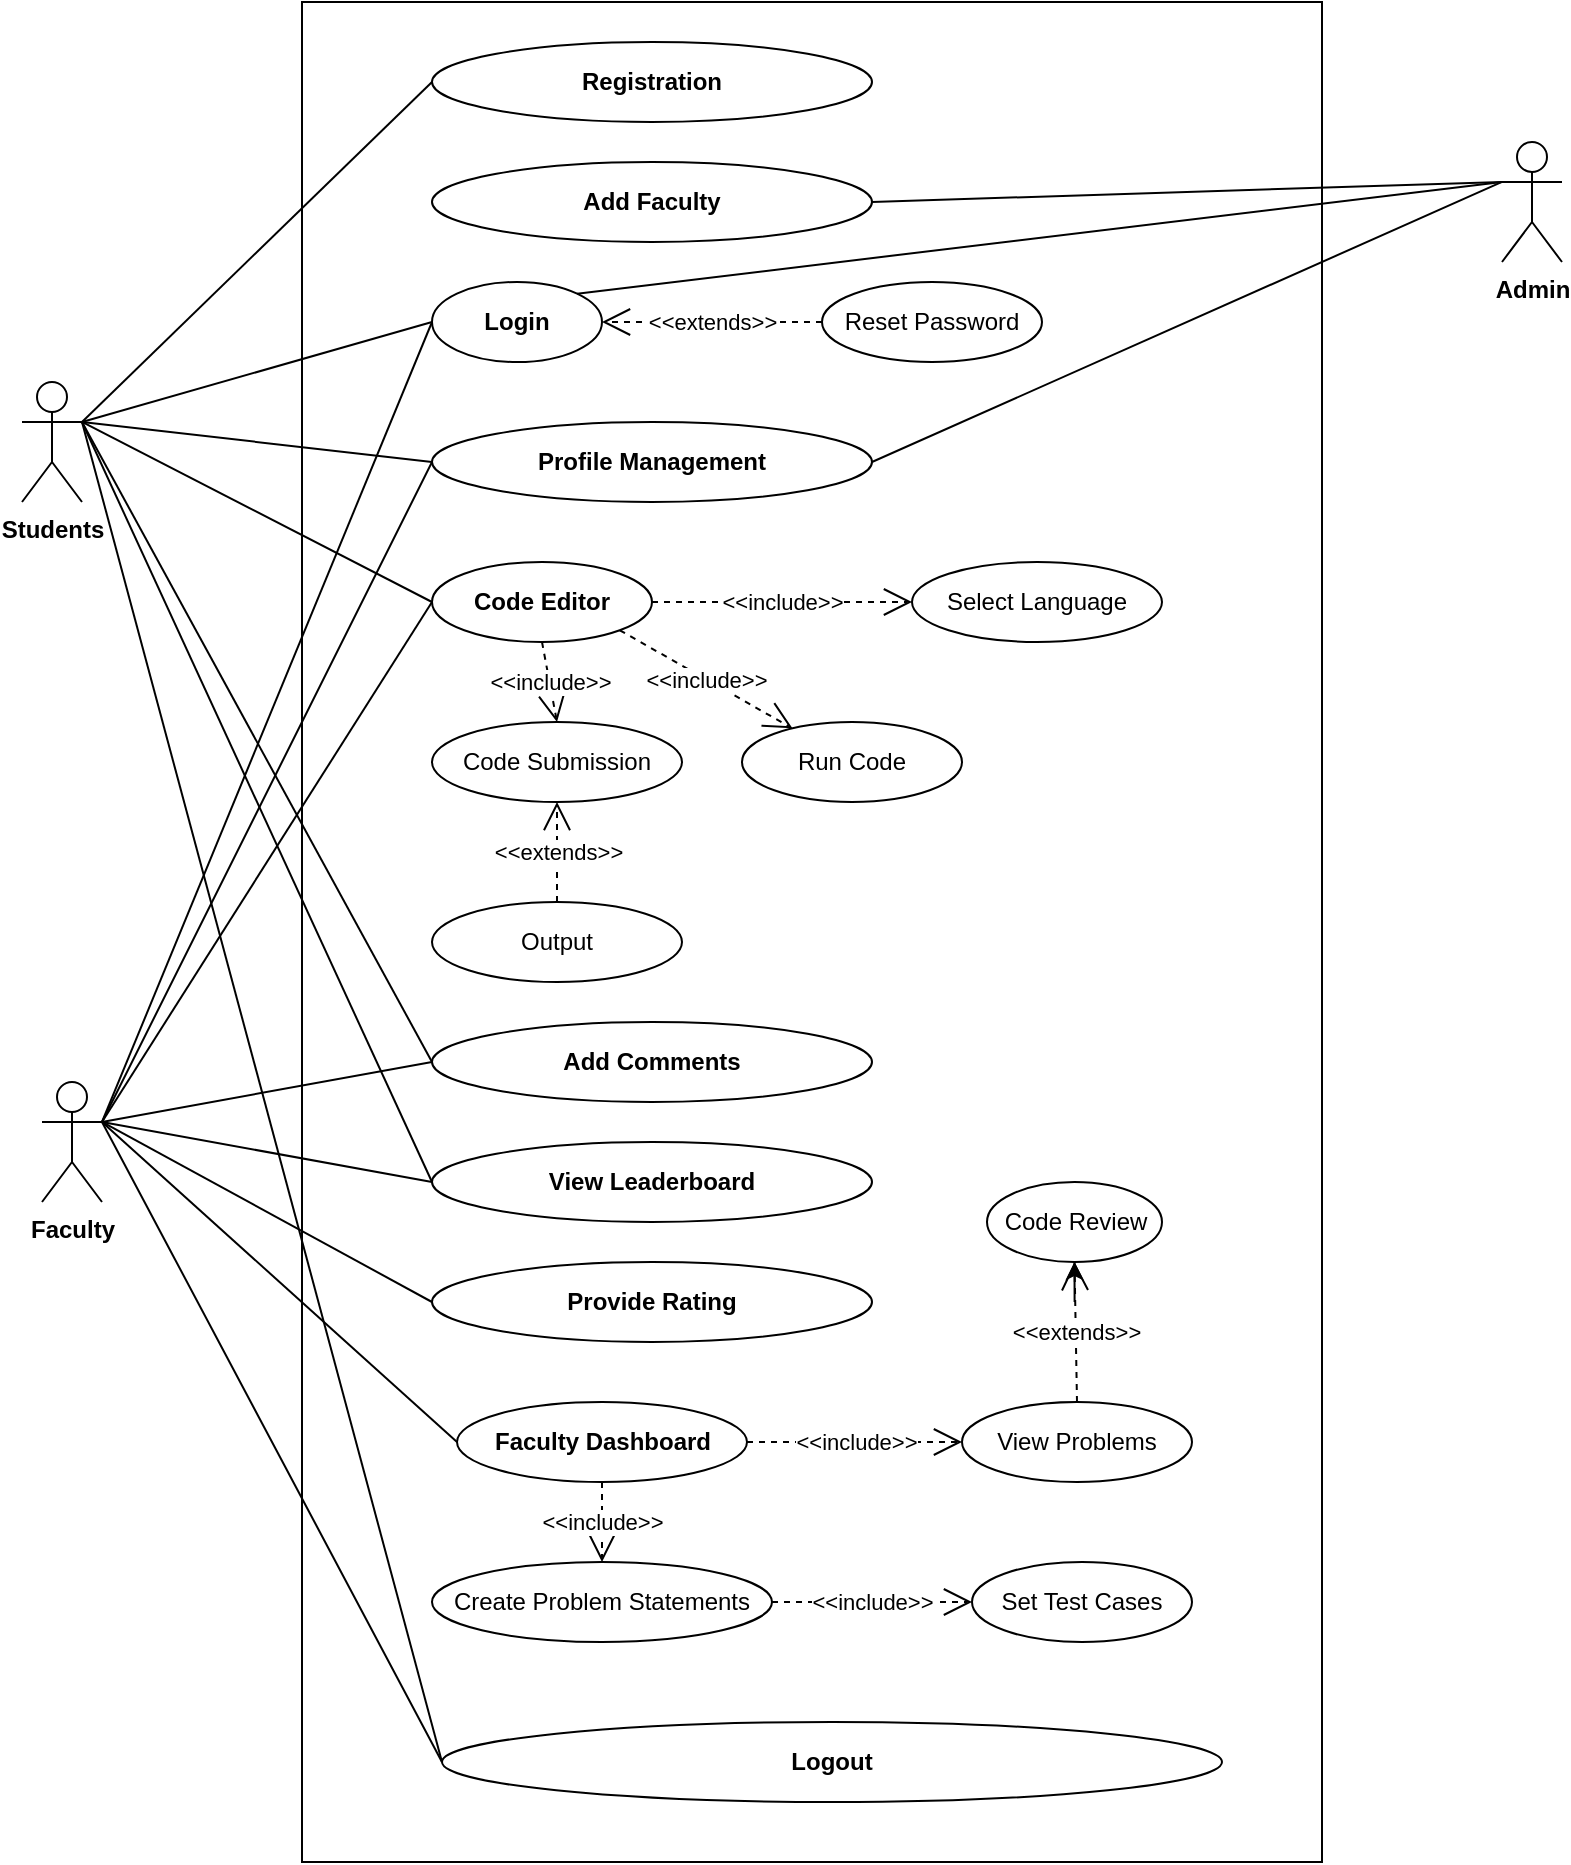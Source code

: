 <mxfile version="26.0.11">
  <diagram name="Page-1" id="Ym-7CWolg3t1REGG6daP">
    <mxGraphModel dx="1434" dy="824" grid="1" gridSize="10" guides="1" tooltips="1" connect="1" arrows="1" fold="1" page="1" pageScale="1" pageWidth="850" pageHeight="1100" math="0" shadow="0">
      <root>
        <mxCell id="0" />
        <mxCell id="1" parent="0" />
        <mxCell id="5WP1wugaEQEnVHBX-fIG-2" value="" style="rounded=0;whiteSpace=wrap;html=1;" vertex="1" parent="1">
          <mxGeometry x="330" y="100" width="510" height="930" as="geometry" />
        </mxCell>
        <mxCell id="5WP1wugaEQEnVHBX-fIG-3" value="&lt;b&gt;Registration&lt;/b&gt;" style="ellipse;whiteSpace=wrap;html=1;" vertex="1" parent="1">
          <mxGeometry x="395" y="120" width="220" height="40" as="geometry" />
        </mxCell>
        <mxCell id="5WP1wugaEQEnVHBX-fIG-4" value="&lt;b&gt;Students&lt;/b&gt;" style="shape=umlActor;verticalLabelPosition=bottom;verticalAlign=top;html=1;outlineConnect=0;" vertex="1" parent="1">
          <mxGeometry x="190" y="290" width="30" height="60" as="geometry" />
        </mxCell>
        <mxCell id="5WP1wugaEQEnVHBX-fIG-5" value="&lt;b&gt;Faculty&lt;/b&gt;" style="shape=umlActor;verticalLabelPosition=bottom;verticalAlign=top;html=1;outlineConnect=0;" vertex="1" parent="1">
          <mxGeometry x="200" y="640" width="30" height="60" as="geometry" />
        </mxCell>
        <mxCell id="5WP1wugaEQEnVHBX-fIG-6" value="&lt;b&gt;Admin&lt;/b&gt;" style="shape=umlActor;verticalLabelPosition=bottom;verticalAlign=top;html=1;outlineConnect=0;" vertex="1" parent="1">
          <mxGeometry x="930" y="170" width="30" height="60" as="geometry" />
        </mxCell>
        <mxCell id="5WP1wugaEQEnVHBX-fIG-11" value="&lt;b&gt;Logout&lt;/b&gt;" style="ellipse;whiteSpace=wrap;html=1;" vertex="1" parent="1">
          <mxGeometry x="400" y="960" width="390" height="40" as="geometry" />
        </mxCell>
        <mxCell id="5WP1wugaEQEnVHBX-fIG-13" value="&lt;b&gt;Profile Management&lt;/b&gt;" style="ellipse;whiteSpace=wrap;html=1;" vertex="1" parent="1">
          <mxGeometry x="395" y="310" width="220" height="40" as="geometry" />
        </mxCell>
        <mxCell id="5WP1wugaEQEnVHBX-fIG-14" value="Code Review" style="ellipse;whiteSpace=wrap;html=1;" vertex="1" parent="1">
          <mxGeometry x="672.5" y="690" width="87.5" height="40" as="geometry" />
        </mxCell>
        <mxCell id="5WP1wugaEQEnVHBX-fIG-15" value="&lt;b&gt;Faculty Dashboard&lt;/b&gt;" style="ellipse;whiteSpace=wrap;html=1;" vertex="1" parent="1">
          <mxGeometry x="407.5" y="800" width="145" height="40" as="geometry" />
        </mxCell>
        <mxCell id="5WP1wugaEQEnVHBX-fIG-16" value="Set Test Cases" style="ellipse;whiteSpace=wrap;html=1;" vertex="1" parent="1">
          <mxGeometry x="665" y="880" width="110" height="40" as="geometry" />
        </mxCell>
        <mxCell id="5WP1wugaEQEnVHBX-fIG-17" value="&lt;b&gt;Add Faculty&lt;/b&gt;" style="ellipse;whiteSpace=wrap;html=1;" vertex="1" parent="1">
          <mxGeometry x="395" y="180" width="220" height="40" as="geometry" />
        </mxCell>
        <mxCell id="5WP1wugaEQEnVHBX-fIG-18" value="&lt;b&gt;Login&lt;/b&gt;" style="ellipse;whiteSpace=wrap;html=1;" vertex="1" parent="1">
          <mxGeometry x="395" y="240" width="85" height="40" as="geometry" />
        </mxCell>
        <mxCell id="5WP1wugaEQEnVHBX-fIG-19" value="Reset Password" style="ellipse;whiteSpace=wrap;html=1;" vertex="1" parent="1">
          <mxGeometry x="590" y="240" width="110" height="40" as="geometry" />
        </mxCell>
        <mxCell id="5WP1wugaEQEnVHBX-fIG-20" value="&lt;b&gt;Code Editor&lt;/b&gt;" style="ellipse;whiteSpace=wrap;html=1;" vertex="1" parent="1">
          <mxGeometry x="395" y="380" width="110" height="40" as="geometry" />
        </mxCell>
        <mxCell id="5WP1wugaEQEnVHBX-fIG-21" value="Select Language" style="ellipse;whiteSpace=wrap;html=1;" vertex="1" parent="1">
          <mxGeometry x="635" y="380" width="125" height="40" as="geometry" />
        </mxCell>
        <mxCell id="5WP1wugaEQEnVHBX-fIG-22" value="Output" style="ellipse;whiteSpace=wrap;html=1;" vertex="1" parent="1">
          <mxGeometry x="395" y="550" width="125" height="40" as="geometry" />
        </mxCell>
        <mxCell id="5WP1wugaEQEnVHBX-fIG-23" value="Run Code" style="ellipse;whiteSpace=wrap;html=1;" vertex="1" parent="1">
          <mxGeometry x="550" y="460" width="110" height="40" as="geometry" />
        </mxCell>
        <mxCell id="5WP1wugaEQEnVHBX-fIG-24" value="Code Submission" style="ellipse;whiteSpace=wrap;html=1;" vertex="1" parent="1">
          <mxGeometry x="395" y="460" width="125" height="40" as="geometry" />
        </mxCell>
        <mxCell id="5WP1wugaEQEnVHBX-fIG-25" value="&lt;b&gt;Add Comments&lt;/b&gt;" style="ellipse;whiteSpace=wrap;html=1;" vertex="1" parent="1">
          <mxGeometry x="395" y="610" width="220" height="40" as="geometry" />
        </mxCell>
        <mxCell id="5WP1wugaEQEnVHBX-fIG-26" value="&lt;b&gt;View Leaderboard&lt;/b&gt;" style="ellipse;whiteSpace=wrap;html=1;" vertex="1" parent="1">
          <mxGeometry x="395" y="670" width="220" height="40" as="geometry" />
        </mxCell>
        <mxCell id="5WP1wugaEQEnVHBX-fIG-27" value="&lt;b&gt;Provide Rating&lt;/b&gt;" style="ellipse;whiteSpace=wrap;html=1;" vertex="1" parent="1">
          <mxGeometry x="395" y="730" width="220" height="40" as="geometry" />
        </mxCell>
        <mxCell id="5WP1wugaEQEnVHBX-fIG-28" value="Create Problem Statements" style="ellipse;whiteSpace=wrap;html=1;" vertex="1" parent="1">
          <mxGeometry x="395" y="880" width="170" height="40" as="geometry" />
        </mxCell>
        <mxCell id="5WP1wugaEQEnVHBX-fIG-29" value="View Problems" style="ellipse;whiteSpace=wrap;html=1;" vertex="1" parent="1">
          <mxGeometry x="660" y="800" width="115" height="40" as="geometry" />
        </mxCell>
        <mxCell id="5WP1wugaEQEnVHBX-fIG-31" value="&amp;lt;&amp;lt;extends&amp;gt;&amp;gt;" style="endArrow=open;endSize=12;dashed=1;html=1;rounded=0;entryX=1;entryY=0.5;entryDx=0;entryDy=0;exitX=0;exitY=0.5;exitDx=0;exitDy=0;" edge="1" parent="1" source="5WP1wugaEQEnVHBX-fIG-19" target="5WP1wugaEQEnVHBX-fIG-18">
          <mxGeometry width="160" relative="1" as="geometry">
            <mxPoint x="610" y="320" as="sourcePoint" />
            <mxPoint x="770" y="320" as="targetPoint" />
          </mxGeometry>
        </mxCell>
        <mxCell id="5WP1wugaEQEnVHBX-fIG-32" value="&amp;lt;&amp;lt;include&amp;gt;&amp;gt;" style="endArrow=open;endSize=12;dashed=1;html=1;rounded=0;entryX=0;entryY=0.5;entryDx=0;entryDy=0;exitX=1;exitY=0.5;exitDx=0;exitDy=0;" edge="1" parent="1" source="5WP1wugaEQEnVHBX-fIG-20" target="5WP1wugaEQEnVHBX-fIG-21">
          <mxGeometry width="160" relative="1" as="geometry">
            <mxPoint x="510" y="450" as="sourcePoint" />
            <mxPoint x="670" y="450" as="targetPoint" />
          </mxGeometry>
        </mxCell>
        <mxCell id="5WP1wugaEQEnVHBX-fIG-33" value="&amp;lt;&amp;lt;include&amp;gt;&amp;gt;" style="endArrow=open;endSize=12;dashed=1;html=1;rounded=0;exitX=1;exitY=1;exitDx=0;exitDy=0;" edge="1" parent="1" source="5WP1wugaEQEnVHBX-fIG-20" target="5WP1wugaEQEnVHBX-fIG-23">
          <mxGeometry width="160" relative="1" as="geometry">
            <mxPoint x="570" y="540" as="sourcePoint" />
            <mxPoint x="730" y="540" as="targetPoint" />
          </mxGeometry>
        </mxCell>
        <mxCell id="5WP1wugaEQEnVHBX-fIG-34" value="&amp;lt;&amp;lt;include&amp;gt;&amp;gt;" style="endArrow=open;endSize=12;dashed=1;html=1;rounded=0;exitX=0.5;exitY=1;exitDx=0;exitDy=0;entryX=0.5;entryY=0;entryDx=0;entryDy=0;" edge="1" parent="1" source="5WP1wugaEQEnVHBX-fIG-20" target="5WP1wugaEQEnVHBX-fIG-24">
          <mxGeometry width="160" relative="1" as="geometry">
            <mxPoint x="720" y="360" as="sourcePoint" />
            <mxPoint x="698" y="380" as="targetPoint" />
          </mxGeometry>
        </mxCell>
        <mxCell id="5WP1wugaEQEnVHBX-fIG-35" value="&amp;lt;&amp;lt;extends&amp;gt;&amp;gt;" style="endArrow=open;endSize=12;dashed=1;html=1;rounded=0;exitX=0.5;exitY=0;exitDx=0;exitDy=0;entryX=0.5;entryY=1;entryDx=0;entryDy=0;" edge="1" parent="1" source="5WP1wugaEQEnVHBX-fIG-22" target="5WP1wugaEQEnVHBX-fIG-24">
          <mxGeometry width="160" relative="1" as="geometry">
            <mxPoint x="460" y="520" as="sourcePoint" />
            <mxPoint x="620" y="520" as="targetPoint" />
          </mxGeometry>
        </mxCell>
        <mxCell id="5WP1wugaEQEnVHBX-fIG-36" value="&amp;lt;&amp;lt;include&amp;gt;&amp;gt;" style="endArrow=open;endSize=12;dashed=1;html=1;rounded=0;entryX=0;entryY=0.5;entryDx=0;entryDy=0;exitX=1;exitY=0.5;exitDx=0;exitDy=0;" edge="1" parent="1" source="5WP1wugaEQEnVHBX-fIG-28" target="5WP1wugaEQEnVHBX-fIG-16">
          <mxGeometry width="160" relative="1" as="geometry">
            <mxPoint x="570" y="860" as="sourcePoint" />
            <mxPoint x="730" y="860" as="targetPoint" />
          </mxGeometry>
        </mxCell>
        <mxCell id="5WP1wugaEQEnVHBX-fIG-37" value="&amp;lt;&amp;lt;include&amp;gt;&amp;gt;" style="endArrow=open;endSize=12;dashed=1;html=1;rounded=0;entryX=0.5;entryY=0;entryDx=0;entryDy=0;exitX=0.5;exitY=1;exitDx=0;exitDy=0;" edge="1" parent="1" source="5WP1wugaEQEnVHBX-fIG-15" target="5WP1wugaEQEnVHBX-fIG-28">
          <mxGeometry width="160" relative="1" as="geometry">
            <mxPoint x="490" y="950" as="sourcePoint" />
            <mxPoint x="720" y="890" as="targetPoint" />
          </mxGeometry>
        </mxCell>
        <mxCell id="5WP1wugaEQEnVHBX-fIG-38" value="&amp;lt;&amp;lt;include&amp;gt;&amp;gt;" style="endArrow=open;endSize=12;dashed=1;html=1;rounded=0;entryX=0;entryY=0.5;entryDx=0;entryDy=0;exitX=1;exitY=0.5;exitDx=0;exitDy=0;" edge="1" parent="1" source="5WP1wugaEQEnVHBX-fIG-15" target="5WP1wugaEQEnVHBX-fIG-29">
          <mxGeometry x="0.005" width="160" relative="1" as="geometry">
            <mxPoint x="550" y="860" as="sourcePoint" />
            <mxPoint x="710" y="860" as="targetPoint" />
            <mxPoint as="offset" />
          </mxGeometry>
        </mxCell>
        <mxCell id="5WP1wugaEQEnVHBX-fIG-39" value="&amp;lt;&amp;lt;extends&amp;gt;&amp;gt;" style="endArrow=open;endSize=12;dashed=1;html=1;rounded=0;entryX=0.5;entryY=1;entryDx=0;entryDy=0;exitX=0.5;exitY=0;exitDx=0;exitDy=0;" edge="1" parent="1" source="5WP1wugaEQEnVHBX-fIG-29" target="5WP1wugaEQEnVHBX-fIG-14">
          <mxGeometry width="160" relative="1" as="geometry">
            <mxPoint x="650" y="760" as="sourcePoint" />
            <mxPoint x="810" y="760" as="targetPoint" />
          </mxGeometry>
        </mxCell>
        <mxCell id="5WP1wugaEQEnVHBX-fIG-40" value="" style="endArrow=none;html=1;rounded=0;entryX=0;entryY=0.5;entryDx=0;entryDy=0;exitX=1;exitY=0.333;exitDx=0;exitDy=0;exitPerimeter=0;" edge="1" parent="1" source="5WP1wugaEQEnVHBX-fIG-4" target="5WP1wugaEQEnVHBX-fIG-3">
          <mxGeometry width="50" height="50" relative="1" as="geometry">
            <mxPoint x="200" y="260" as="sourcePoint" />
            <mxPoint x="250" y="210" as="targetPoint" />
          </mxGeometry>
        </mxCell>
        <mxCell id="5WP1wugaEQEnVHBX-fIG-41" value="" style="endArrow=none;html=1;rounded=0;exitX=1;exitY=0.5;exitDx=0;exitDy=0;entryX=0;entryY=0.333;entryDx=0;entryDy=0;entryPerimeter=0;" edge="1" parent="1" source="5WP1wugaEQEnVHBX-fIG-17" target="5WP1wugaEQEnVHBX-fIG-6">
          <mxGeometry width="50" height="50" relative="1" as="geometry">
            <mxPoint x="870" y="250" as="sourcePoint" />
            <mxPoint x="920" y="200" as="targetPoint" />
          </mxGeometry>
        </mxCell>
        <mxCell id="5WP1wugaEQEnVHBX-fIG-43" value="" style="endArrow=none;html=1;rounded=0;entryX=0;entryY=0.5;entryDx=0;entryDy=0;exitX=1;exitY=0.333;exitDx=0;exitDy=0;exitPerimeter=0;" edge="1" parent="1" source="5WP1wugaEQEnVHBX-fIG-4" target="5WP1wugaEQEnVHBX-fIG-18">
          <mxGeometry width="50" height="50" relative="1" as="geometry">
            <mxPoint x="220" y="480" as="sourcePoint" />
            <mxPoint x="270" y="430" as="targetPoint" />
          </mxGeometry>
        </mxCell>
        <mxCell id="5WP1wugaEQEnVHBX-fIG-44" value="" style="endArrow=none;html=1;rounded=0;exitX=1;exitY=0;exitDx=0;exitDy=0;" edge="1" parent="1" source="5WP1wugaEQEnVHBX-fIG-18">
          <mxGeometry width="50" height="50" relative="1" as="geometry">
            <mxPoint x="860" y="360" as="sourcePoint" />
            <mxPoint x="930" y="190" as="targetPoint" />
          </mxGeometry>
        </mxCell>
        <mxCell id="5WP1wugaEQEnVHBX-fIG-45" value="" style="endArrow=none;html=1;rounded=0;entryX=0;entryY=0.5;entryDx=0;entryDy=0;exitX=1;exitY=0.333;exitDx=0;exitDy=0;exitPerimeter=0;" edge="1" parent="1" source="5WP1wugaEQEnVHBX-fIG-5" target="5WP1wugaEQEnVHBX-fIG-18">
          <mxGeometry width="50" height="50" relative="1" as="geometry">
            <mxPoint x="240" y="510" as="sourcePoint" />
            <mxPoint x="290" y="460" as="targetPoint" />
          </mxGeometry>
        </mxCell>
        <mxCell id="5WP1wugaEQEnVHBX-fIG-46" value="" style="endArrow=none;html=1;rounded=0;entryX=0;entryY=0.5;entryDx=0;entryDy=0;exitX=1;exitY=0.333;exitDx=0;exitDy=0;exitPerimeter=0;" edge="1" parent="1" source="5WP1wugaEQEnVHBX-fIG-4" target="5WP1wugaEQEnVHBX-fIG-13">
          <mxGeometry width="50" height="50" relative="1" as="geometry">
            <mxPoint x="230" y="470" as="sourcePoint" />
            <mxPoint x="280" y="420" as="targetPoint" />
          </mxGeometry>
        </mxCell>
        <mxCell id="5WP1wugaEQEnVHBX-fIG-47" value="" style="endArrow=none;html=1;rounded=0;entryX=0;entryY=0.5;entryDx=0;entryDy=0;exitX=1;exitY=0.333;exitDx=0;exitDy=0;exitPerimeter=0;" edge="1" parent="1" source="5WP1wugaEQEnVHBX-fIG-5" target="5WP1wugaEQEnVHBX-fIG-13">
          <mxGeometry width="50" height="50" relative="1" as="geometry">
            <mxPoint x="220" y="520" as="sourcePoint" />
            <mxPoint x="270" y="470" as="targetPoint" />
          </mxGeometry>
        </mxCell>
        <mxCell id="5WP1wugaEQEnVHBX-fIG-48" value="" style="endArrow=none;html=1;rounded=0;entryX=0;entryY=0.333;entryDx=0;entryDy=0;entryPerimeter=0;exitX=1;exitY=0.5;exitDx=0;exitDy=0;" edge="1" parent="1" source="5WP1wugaEQEnVHBX-fIG-13" target="5WP1wugaEQEnVHBX-fIG-6">
          <mxGeometry width="50" height="50" relative="1" as="geometry">
            <mxPoint x="800" y="290" as="sourcePoint" />
            <mxPoint x="850" y="240" as="targetPoint" />
          </mxGeometry>
        </mxCell>
        <mxCell id="5WP1wugaEQEnVHBX-fIG-51" value="" style="endArrow=none;html=1;rounded=0;entryX=0;entryY=0.5;entryDx=0;entryDy=0;exitX=1;exitY=0.333;exitDx=0;exitDy=0;exitPerimeter=0;" edge="1" parent="1" source="5WP1wugaEQEnVHBX-fIG-5" target="5WP1wugaEQEnVHBX-fIG-20">
          <mxGeometry width="50" height="50" relative="1" as="geometry">
            <mxPoint x="220" y="610" as="sourcePoint" />
            <mxPoint x="220" y="420" as="targetPoint" />
          </mxGeometry>
        </mxCell>
        <mxCell id="5WP1wugaEQEnVHBX-fIG-52" value="" style="endArrow=none;html=1;rounded=0;entryX=0;entryY=0.5;entryDx=0;entryDy=0;exitX=1;exitY=0.333;exitDx=0;exitDy=0;exitPerimeter=0;" edge="1" parent="1" source="5WP1wugaEQEnVHBX-fIG-4" target="5WP1wugaEQEnVHBX-fIG-20">
          <mxGeometry width="50" height="50" relative="1" as="geometry">
            <mxPoint x="180" y="480" as="sourcePoint" />
            <mxPoint x="230" y="430" as="targetPoint" />
          </mxGeometry>
        </mxCell>
        <mxCell id="5WP1wugaEQEnVHBX-fIG-54" value="" style="endArrow=none;html=1;rounded=0;entryX=0;entryY=0.5;entryDx=0;entryDy=0;exitX=1;exitY=0.333;exitDx=0;exitDy=0;exitPerimeter=0;" edge="1" parent="1" source="5WP1wugaEQEnVHBX-fIG-4" target="5WP1wugaEQEnVHBX-fIG-25">
          <mxGeometry width="50" height="50" relative="1" as="geometry">
            <mxPoint x="230" y="310" as="sourcePoint" />
            <mxPoint x="220" y="450" as="targetPoint" />
          </mxGeometry>
        </mxCell>
        <mxCell id="5WP1wugaEQEnVHBX-fIG-55" value="" style="endArrow=none;html=1;rounded=0;entryX=0;entryY=0.5;entryDx=0;entryDy=0;exitX=1;exitY=0.333;exitDx=0;exitDy=0;exitPerimeter=0;" edge="1" parent="1" source="5WP1wugaEQEnVHBX-fIG-5" target="5WP1wugaEQEnVHBX-fIG-25">
          <mxGeometry width="50" height="50" relative="1" as="geometry">
            <mxPoint x="90" y="570" as="sourcePoint" />
            <mxPoint x="140" y="520" as="targetPoint" />
          </mxGeometry>
        </mxCell>
        <mxCell id="5WP1wugaEQEnVHBX-fIG-56" value="" style="endArrow=none;html=1;rounded=0;exitX=1;exitY=0.333;exitDx=0;exitDy=0;exitPerimeter=0;entryX=0;entryY=0.5;entryDx=0;entryDy=0;" edge="1" parent="1" source="5WP1wugaEQEnVHBX-fIG-4" target="5WP1wugaEQEnVHBX-fIG-26">
          <mxGeometry width="50" height="50" relative="1" as="geometry">
            <mxPoint x="130" y="530" as="sourcePoint" />
            <mxPoint x="180" y="480" as="targetPoint" />
          </mxGeometry>
        </mxCell>
        <mxCell id="5WP1wugaEQEnVHBX-fIG-57" value="" style="endArrow=none;html=1;rounded=0;entryX=0;entryY=0.5;entryDx=0;entryDy=0;exitX=1;exitY=0.333;exitDx=0;exitDy=0;exitPerimeter=0;" edge="1" parent="1" source="5WP1wugaEQEnVHBX-fIG-5" target="5WP1wugaEQEnVHBX-fIG-27">
          <mxGeometry width="50" height="50" relative="1" as="geometry">
            <mxPoint x="210" y="840" as="sourcePoint" />
            <mxPoint x="260" y="790" as="targetPoint" />
          </mxGeometry>
        </mxCell>
        <mxCell id="5WP1wugaEQEnVHBX-fIG-58" style="edgeStyle=orthogonalEdgeStyle;rounded=0;orthogonalLoop=1;jettySize=auto;html=1;exitX=0.5;exitY=1;exitDx=0;exitDy=0;" edge="1" parent="1" source="5WP1wugaEQEnVHBX-fIG-14" target="5WP1wugaEQEnVHBX-fIG-14">
          <mxGeometry relative="1" as="geometry" />
        </mxCell>
        <mxCell id="5WP1wugaEQEnVHBX-fIG-59" value="" style="endArrow=none;html=1;rounded=0;entryX=0;entryY=0.5;entryDx=0;entryDy=0;exitX=1;exitY=0.333;exitDx=0;exitDy=0;exitPerimeter=0;" edge="1" parent="1" source="5WP1wugaEQEnVHBX-fIG-5" target="5WP1wugaEQEnVHBX-fIG-15">
          <mxGeometry width="50" height="50" relative="1" as="geometry">
            <mxPoint x="260" y="840" as="sourcePoint" />
            <mxPoint x="310" y="790" as="targetPoint" />
          </mxGeometry>
        </mxCell>
        <mxCell id="5WP1wugaEQEnVHBX-fIG-60" value="" style="endArrow=none;html=1;rounded=0;entryX=0;entryY=0.5;entryDx=0;entryDy=0;exitX=1;exitY=0.333;exitDx=0;exitDy=0;exitPerimeter=0;" edge="1" parent="1" source="5WP1wugaEQEnVHBX-fIG-5" target="5WP1wugaEQEnVHBX-fIG-11">
          <mxGeometry width="50" height="50" relative="1" as="geometry">
            <mxPoint x="240" y="910" as="sourcePoint" />
            <mxPoint x="290" y="860" as="targetPoint" />
          </mxGeometry>
        </mxCell>
        <mxCell id="5WP1wugaEQEnVHBX-fIG-61" value="" style="endArrow=none;html=1;rounded=0;entryX=0;entryY=0.5;entryDx=0;entryDy=0;exitX=1;exitY=0.333;exitDx=0;exitDy=0;exitPerimeter=0;" edge="1" parent="1" source="5WP1wugaEQEnVHBX-fIG-4" target="5WP1wugaEQEnVHBX-fIG-11">
          <mxGeometry width="50" height="50" relative="1" as="geometry">
            <mxPoint x="150" y="590" as="sourcePoint" />
            <mxPoint x="200" y="540" as="targetPoint" />
          </mxGeometry>
        </mxCell>
        <mxCell id="5WP1wugaEQEnVHBX-fIG-66" value="" style="endArrow=none;html=1;rounded=0;entryX=0;entryY=0.5;entryDx=0;entryDy=0;exitX=1;exitY=0.333;exitDx=0;exitDy=0;exitPerimeter=0;" edge="1" parent="1" source="5WP1wugaEQEnVHBX-fIG-5" target="5WP1wugaEQEnVHBX-fIG-26">
          <mxGeometry width="50" height="50" relative="1" as="geometry">
            <mxPoint x="130" y="860" as="sourcePoint" />
            <mxPoint x="180" y="810" as="targetPoint" />
          </mxGeometry>
        </mxCell>
      </root>
    </mxGraphModel>
  </diagram>
</mxfile>
